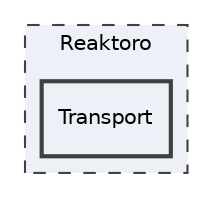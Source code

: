 digraph "Reaktoro/Transport"
{
 // INTERACTIVE_SVG=YES
 // LATEX_PDF_SIZE
  edge [fontname="Helvetica",fontsize="10",labelfontname="Helvetica",labelfontsize="10"];
  node [fontname="Helvetica",fontsize="10",shape=record];
  compound=true
  subgraph clusterdir_8e92d4b241d211e8bbb38ad86320f5f7 {
    graph [ bgcolor="#edf0f7", pencolor="grey25", style="filled,dashed,", label="Reaktoro", fontname="Helvetica", fontsize="10", URL="dir_8e92d4b241d211e8bbb38ad86320f5f7.html"]
  dir_396729bd2505ffd9f35f9266f9209c1e [shape=box, label="Transport", style="filled,bold,", fillcolor="#edf0f7", color="grey25", URL="dir_396729bd2505ffd9f35f9266f9209c1e.html"];
  }
}

